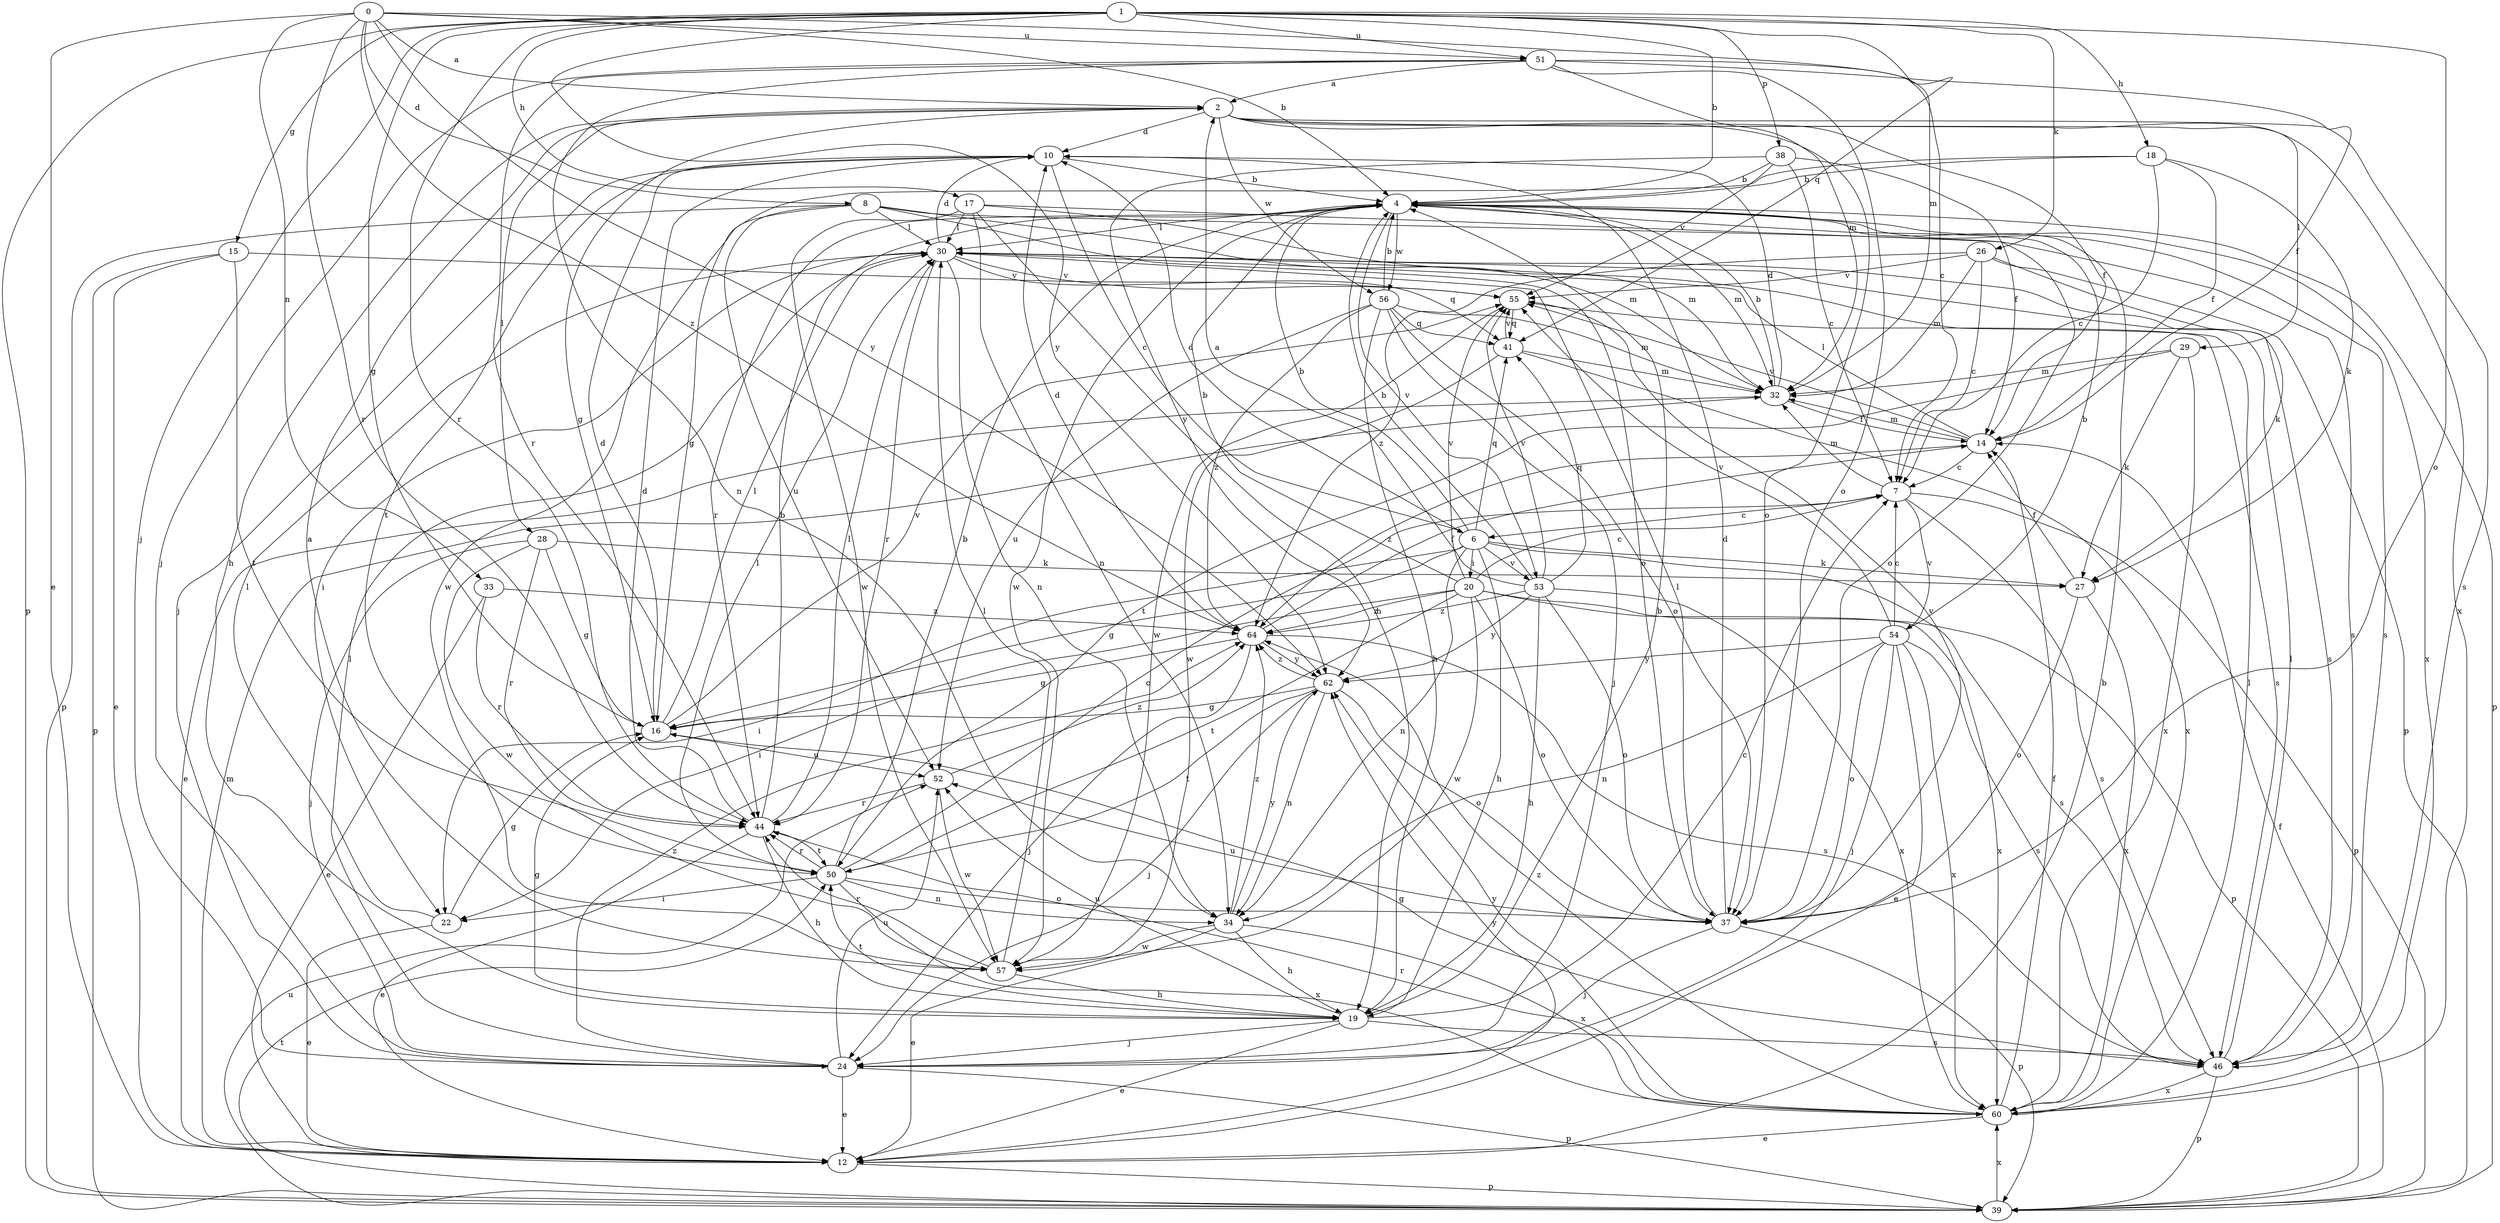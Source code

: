 strict digraph  {
0;
1;
2;
4;
6;
7;
8;
10;
12;
14;
15;
16;
17;
18;
19;
20;
22;
24;
26;
27;
28;
29;
30;
32;
33;
34;
37;
38;
39;
41;
44;
46;
50;
51;
52;
53;
54;
55;
56;
57;
60;
62;
64;
0 -> 2  [label=a];
0 -> 4  [label=b];
0 -> 8  [label=d];
0 -> 12  [label=e];
0 -> 32  [label=m];
0 -> 33  [label=n];
0 -> 44  [label=r];
0 -> 51  [label=u];
0 -> 62  [label=y];
0 -> 64  [label=z];
1 -> 4  [label=b];
1 -> 15  [label=g];
1 -> 16  [label=g];
1 -> 17  [label=h];
1 -> 18  [label=h];
1 -> 24  [label=j];
1 -> 26  [label=k];
1 -> 37  [label=o];
1 -> 38  [label=p];
1 -> 39  [label=p];
1 -> 41  [label=q];
1 -> 44  [label=r];
1 -> 51  [label=u];
1 -> 62  [label=y];
2 -> 10  [label=d];
2 -> 14  [label=f];
2 -> 16  [label=g];
2 -> 19  [label=h];
2 -> 28  [label=l];
2 -> 29  [label=l];
2 -> 37  [label=o];
2 -> 46  [label=s];
2 -> 56  [label=w];
2 -> 60  [label=x];
4 -> 30  [label=l];
4 -> 32  [label=m];
4 -> 39  [label=p];
4 -> 44  [label=r];
4 -> 46  [label=s];
4 -> 53  [label=v];
4 -> 56  [label=w];
4 -> 57  [label=w];
4 -> 60  [label=x];
6 -> 4  [label=b];
6 -> 10  [label=d];
6 -> 16  [label=g];
6 -> 19  [label=h];
6 -> 20  [label=i];
6 -> 22  [label=i];
6 -> 27  [label=k];
6 -> 34  [label=n];
6 -> 41  [label=q];
6 -> 46  [label=s];
6 -> 53  [label=v];
7 -> 6  [label=c];
7 -> 32  [label=m];
7 -> 39  [label=p];
7 -> 46  [label=s];
7 -> 54  [label=v];
8 -> 30  [label=l];
8 -> 32  [label=m];
8 -> 37  [label=o];
8 -> 39  [label=p];
8 -> 46  [label=s];
8 -> 52  [label=u];
8 -> 57  [label=w];
10 -> 4  [label=b];
10 -> 6  [label=c];
10 -> 24  [label=j];
10 -> 50  [label=t];
12 -> 4  [label=b];
12 -> 32  [label=m];
12 -> 39  [label=p];
12 -> 62  [label=y];
14 -> 7  [label=c];
14 -> 30  [label=l];
14 -> 32  [label=m];
14 -> 55  [label=v];
14 -> 64  [label=z];
15 -> 12  [label=e];
15 -> 39  [label=p];
15 -> 50  [label=t];
15 -> 55  [label=v];
16 -> 10  [label=d];
16 -> 30  [label=l];
16 -> 52  [label=u];
16 -> 55  [label=v];
17 -> 19  [label=h];
17 -> 30  [label=l];
17 -> 32  [label=m];
17 -> 34  [label=n];
17 -> 37  [label=o];
17 -> 57  [label=w];
18 -> 4  [label=b];
18 -> 7  [label=c];
18 -> 14  [label=f];
18 -> 16  [label=g];
18 -> 27  [label=k];
19 -> 4  [label=b];
19 -> 7  [label=c];
19 -> 12  [label=e];
19 -> 16  [label=g];
19 -> 24  [label=j];
19 -> 46  [label=s];
19 -> 50  [label=t];
19 -> 52  [label=u];
20 -> 4  [label=b];
20 -> 7  [label=c];
20 -> 22  [label=i];
20 -> 37  [label=o];
20 -> 39  [label=p];
20 -> 50  [label=t];
20 -> 55  [label=v];
20 -> 57  [label=w];
20 -> 60  [label=x];
20 -> 64  [label=z];
22 -> 12  [label=e];
22 -> 16  [label=g];
22 -> 30  [label=l];
24 -> 12  [label=e];
24 -> 30  [label=l];
24 -> 39  [label=p];
24 -> 52  [label=u];
24 -> 64  [label=z];
26 -> 7  [label=c];
26 -> 27  [label=k];
26 -> 32  [label=m];
26 -> 39  [label=p];
26 -> 55  [label=v];
26 -> 64  [label=z];
27 -> 14  [label=f];
27 -> 37  [label=o];
27 -> 60  [label=x];
28 -> 16  [label=g];
28 -> 24  [label=j];
28 -> 27  [label=k];
28 -> 44  [label=r];
28 -> 57  [label=w];
29 -> 27  [label=k];
29 -> 32  [label=m];
29 -> 50  [label=t];
29 -> 60  [label=x];
30 -> 10  [label=d];
30 -> 22  [label=i];
30 -> 34  [label=n];
30 -> 41  [label=q];
30 -> 44  [label=r];
30 -> 46  [label=s];
30 -> 55  [label=v];
32 -> 4  [label=b];
32 -> 10  [label=d];
32 -> 12  [label=e];
32 -> 14  [label=f];
33 -> 12  [label=e];
33 -> 44  [label=r];
33 -> 64  [label=z];
34 -> 12  [label=e];
34 -> 19  [label=h];
34 -> 57  [label=w];
34 -> 60  [label=x];
34 -> 62  [label=y];
34 -> 64  [label=z];
37 -> 10  [label=d];
37 -> 24  [label=j];
37 -> 30  [label=l];
37 -> 39  [label=p];
37 -> 52  [label=u];
37 -> 55  [label=v];
38 -> 4  [label=b];
38 -> 7  [label=c];
38 -> 14  [label=f];
38 -> 55  [label=v];
38 -> 62  [label=y];
39 -> 14  [label=f];
39 -> 50  [label=t];
39 -> 52  [label=u];
39 -> 60  [label=x];
41 -> 32  [label=m];
41 -> 55  [label=v];
41 -> 57  [label=w];
41 -> 60  [label=x];
44 -> 4  [label=b];
44 -> 10  [label=d];
44 -> 12  [label=e];
44 -> 19  [label=h];
44 -> 30  [label=l];
44 -> 50  [label=t];
46 -> 16  [label=g];
46 -> 30  [label=l];
46 -> 39  [label=p];
46 -> 60  [label=x];
50 -> 4  [label=b];
50 -> 7  [label=c];
50 -> 22  [label=i];
50 -> 30  [label=l];
50 -> 34  [label=n];
50 -> 37  [label=o];
50 -> 44  [label=r];
50 -> 60  [label=x];
51 -> 2  [label=a];
51 -> 7  [label=c];
51 -> 14  [label=f];
51 -> 24  [label=j];
51 -> 32  [label=m];
51 -> 34  [label=n];
51 -> 37  [label=o];
51 -> 44  [label=r];
52 -> 44  [label=r];
52 -> 57  [label=w];
52 -> 64  [label=z];
53 -> 2  [label=a];
53 -> 4  [label=b];
53 -> 19  [label=h];
53 -> 37  [label=o];
53 -> 41  [label=q];
53 -> 55  [label=v];
53 -> 60  [label=x];
53 -> 62  [label=y];
53 -> 64  [label=z];
54 -> 4  [label=b];
54 -> 7  [label=c];
54 -> 12  [label=e];
54 -> 24  [label=j];
54 -> 34  [label=n];
54 -> 37  [label=o];
54 -> 46  [label=s];
54 -> 55  [label=v];
54 -> 60  [label=x];
54 -> 62  [label=y];
55 -> 41  [label=q];
55 -> 46  [label=s];
55 -> 57  [label=w];
56 -> 4  [label=b];
56 -> 19  [label=h];
56 -> 24  [label=j];
56 -> 32  [label=m];
56 -> 37  [label=o];
56 -> 41  [label=q];
56 -> 52  [label=u];
56 -> 64  [label=z];
57 -> 2  [label=a];
57 -> 19  [label=h];
57 -> 30  [label=l];
57 -> 44  [label=r];
60 -> 12  [label=e];
60 -> 14  [label=f];
60 -> 30  [label=l];
60 -> 44  [label=r];
60 -> 62  [label=y];
60 -> 64  [label=z];
62 -> 16  [label=g];
62 -> 24  [label=j];
62 -> 34  [label=n];
62 -> 37  [label=o];
62 -> 50  [label=t];
62 -> 64  [label=z];
64 -> 10  [label=d];
64 -> 14  [label=f];
64 -> 16  [label=g];
64 -> 24  [label=j];
64 -> 46  [label=s];
64 -> 62  [label=y];
}
